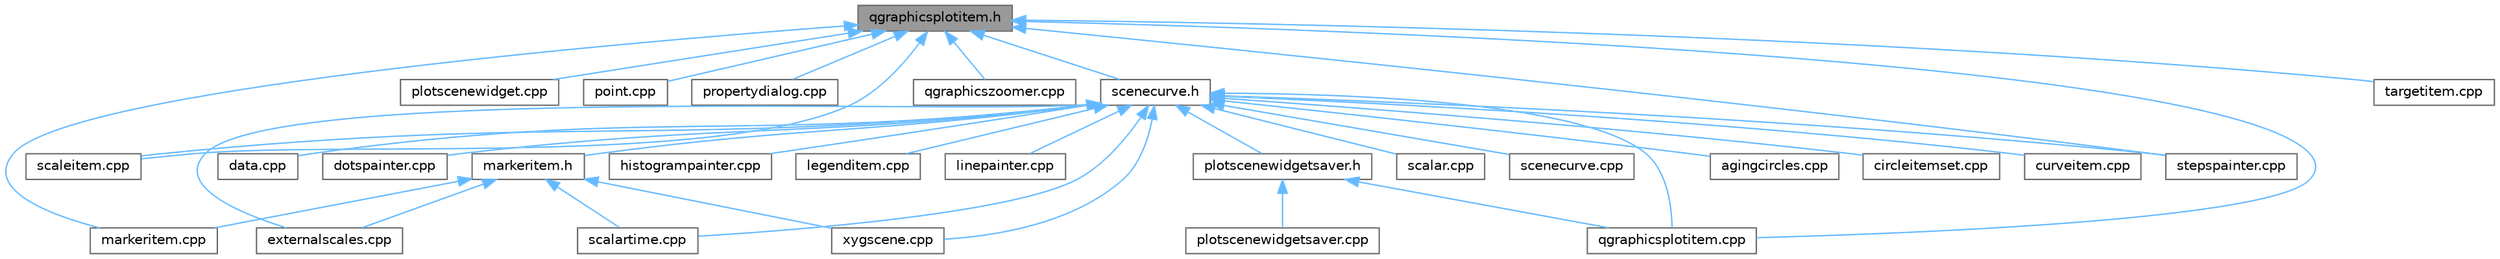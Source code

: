 digraph "qgraphicsplotitem.h"
{
 // LATEX_PDF_SIZE
  bgcolor="transparent";
  edge [fontname=Helvetica,fontsize=10,labelfontname=Helvetica,labelfontsize=10];
  node [fontname=Helvetica,fontsize=10,shape=box,height=0.2,width=0.4];
  Node1 [label="qgraphicsplotitem.h",height=0.2,width=0.4,color="gray40", fillcolor="grey60", style="filled", fontcolor="black",tooltip=" "];
  Node1 -> Node2 [dir="back",color="steelblue1",style="solid"];
  Node2 [label="markeritem.cpp",height=0.2,width=0.4,color="grey40", fillcolor="white", style="filled",URL="$markeritem_8cpp.html",tooltip=" "];
  Node1 -> Node3 [dir="back",color="steelblue1",style="solid"];
  Node3 [label="plotscenewidget.cpp",height=0.2,width=0.4,color="grey40", fillcolor="white", style="filled",URL="$plotscenewidget_8cpp.html",tooltip=" "];
  Node1 -> Node4 [dir="back",color="steelblue1",style="solid"];
  Node4 [label="point.cpp",height=0.2,width=0.4,color="grey40", fillcolor="white", style="filled",URL="$point_8cpp.html",tooltip=" "];
  Node1 -> Node5 [dir="back",color="steelblue1",style="solid"];
  Node5 [label="propertydialog.cpp",height=0.2,width=0.4,color="grey40", fillcolor="white", style="filled",URL="$propertydialog_8cpp.html",tooltip=" "];
  Node1 -> Node6 [dir="back",color="steelblue1",style="solid"];
  Node6 [label="qgraphicsplotitem.cpp",height=0.2,width=0.4,color="grey40", fillcolor="white", style="filled",URL="$qgraphicsplotitem_8cpp.html",tooltip=" "];
  Node1 -> Node7 [dir="back",color="steelblue1",style="solid"];
  Node7 [label="qgraphicszoomer.cpp",height=0.2,width=0.4,color="grey40", fillcolor="white", style="filled",URL="$qgraphicszoomer_8cpp.html",tooltip=" "];
  Node1 -> Node8 [dir="back",color="steelblue1",style="solid"];
  Node8 [label="scaleitem.cpp",height=0.2,width=0.4,color="grey40", fillcolor="white", style="filled",URL="$scaleitem_8cpp.html",tooltip=" "];
  Node1 -> Node9 [dir="back",color="steelblue1",style="solid"];
  Node9 [label="scenecurve.h",height=0.2,width=0.4,color="grey40", fillcolor="white", style="filled",URL="$scenecurve_8h.html",tooltip=" "];
  Node9 -> Node10 [dir="back",color="steelblue1",style="solid"];
  Node10 [label="agingcircles.cpp",height=0.2,width=0.4,color="grey40", fillcolor="white", style="filled",URL="$agingcircles_8cpp.html",tooltip=" "];
  Node9 -> Node11 [dir="back",color="steelblue1",style="solid"];
  Node11 [label="circleitemset.cpp",height=0.2,width=0.4,color="grey40", fillcolor="white", style="filled",URL="$circleitemset_8cpp.html",tooltip=" "];
  Node9 -> Node12 [dir="back",color="steelblue1",style="solid"];
  Node12 [label="curveitem.cpp",height=0.2,width=0.4,color="grey40", fillcolor="white", style="filled",URL="$curveitem_8cpp.html",tooltip=" "];
  Node9 -> Node13 [dir="back",color="steelblue1",style="solid"];
  Node13 [label="data.cpp",height=0.2,width=0.4,color="grey40", fillcolor="white", style="filled",URL="$data_8cpp.html",tooltip=" "];
  Node9 -> Node14 [dir="back",color="steelblue1",style="solid"];
  Node14 [label="dotspainter.cpp",height=0.2,width=0.4,color="grey40", fillcolor="white", style="filled",URL="$dotspainter_8cpp.html",tooltip=" "];
  Node9 -> Node15 [dir="back",color="steelblue1",style="solid"];
  Node15 [label="externalscales.cpp",height=0.2,width=0.4,color="grey40", fillcolor="white", style="filled",URL="$externalscales_8cpp.html",tooltip=" "];
  Node9 -> Node16 [dir="back",color="steelblue1",style="solid"];
  Node16 [label="histogrampainter.cpp",height=0.2,width=0.4,color="grey40", fillcolor="white", style="filled",URL="$histogrampainter_8cpp.html",tooltip=" "];
  Node9 -> Node17 [dir="back",color="steelblue1",style="solid"];
  Node17 [label="legenditem.cpp",height=0.2,width=0.4,color="grey40", fillcolor="white", style="filled",URL="$legenditem_8cpp.html",tooltip=" "];
  Node9 -> Node18 [dir="back",color="steelblue1",style="solid"];
  Node18 [label="linepainter.cpp",height=0.2,width=0.4,color="grey40", fillcolor="white", style="filled",URL="$linepainter_8cpp.html",tooltip=" "];
  Node9 -> Node19 [dir="back",color="steelblue1",style="solid"];
  Node19 [label="markeritem.h",height=0.2,width=0.4,color="grey40", fillcolor="white", style="filled",URL="$markeritem_8h.html",tooltip=" "];
  Node19 -> Node15 [dir="back",color="steelblue1",style="solid"];
  Node19 -> Node2 [dir="back",color="steelblue1",style="solid"];
  Node19 -> Node20 [dir="back",color="steelblue1",style="solid"];
  Node20 [label="scalartime.cpp",height=0.2,width=0.4,color="grey40", fillcolor="white", style="filled",URL="$scalartime_8cpp.html",tooltip=" "];
  Node19 -> Node21 [dir="back",color="steelblue1",style="solid"];
  Node21 [label="xygscene.cpp",height=0.2,width=0.4,color="grey40", fillcolor="white", style="filled",URL="$xygscene_8cpp.html",tooltip=" "];
  Node9 -> Node22 [dir="back",color="steelblue1",style="solid"];
  Node22 [label="plotscenewidgetsaver.h",height=0.2,width=0.4,color="grey40", fillcolor="white", style="filled",URL="$plotscenewidgetsaver_8h.html",tooltip=" "];
  Node22 -> Node23 [dir="back",color="steelblue1",style="solid"];
  Node23 [label="plotscenewidgetsaver.cpp",height=0.2,width=0.4,color="grey40", fillcolor="white", style="filled",URL="$plotscenewidgetsaver_8cpp.html",tooltip=" "];
  Node22 -> Node6 [dir="back",color="steelblue1",style="solid"];
  Node9 -> Node6 [dir="back",color="steelblue1",style="solid"];
  Node9 -> Node24 [dir="back",color="steelblue1",style="solid"];
  Node24 [label="scalar.cpp",height=0.2,width=0.4,color="grey40", fillcolor="white", style="filled",URL="$scalar_8cpp.html",tooltip=" "];
  Node9 -> Node20 [dir="back",color="steelblue1",style="solid"];
  Node9 -> Node8 [dir="back",color="steelblue1",style="solid"];
  Node9 -> Node25 [dir="back",color="steelblue1",style="solid"];
  Node25 [label="scenecurve.cpp",height=0.2,width=0.4,color="grey40", fillcolor="white", style="filled",URL="$scenecurve_8cpp.html",tooltip=" "];
  Node9 -> Node26 [dir="back",color="steelblue1",style="solid"];
  Node26 [label="stepspainter.cpp",height=0.2,width=0.4,color="grey40", fillcolor="white", style="filled",URL="$stepspainter_8cpp.html",tooltip=" "];
  Node9 -> Node21 [dir="back",color="steelblue1",style="solid"];
  Node1 -> Node26 [dir="back",color="steelblue1",style="solid"];
  Node1 -> Node27 [dir="back",color="steelblue1",style="solid"];
  Node27 [label="targetitem.cpp",height=0.2,width=0.4,color="grey40", fillcolor="white", style="filled",URL="$targetitem_8cpp.html",tooltip=" "];
}
